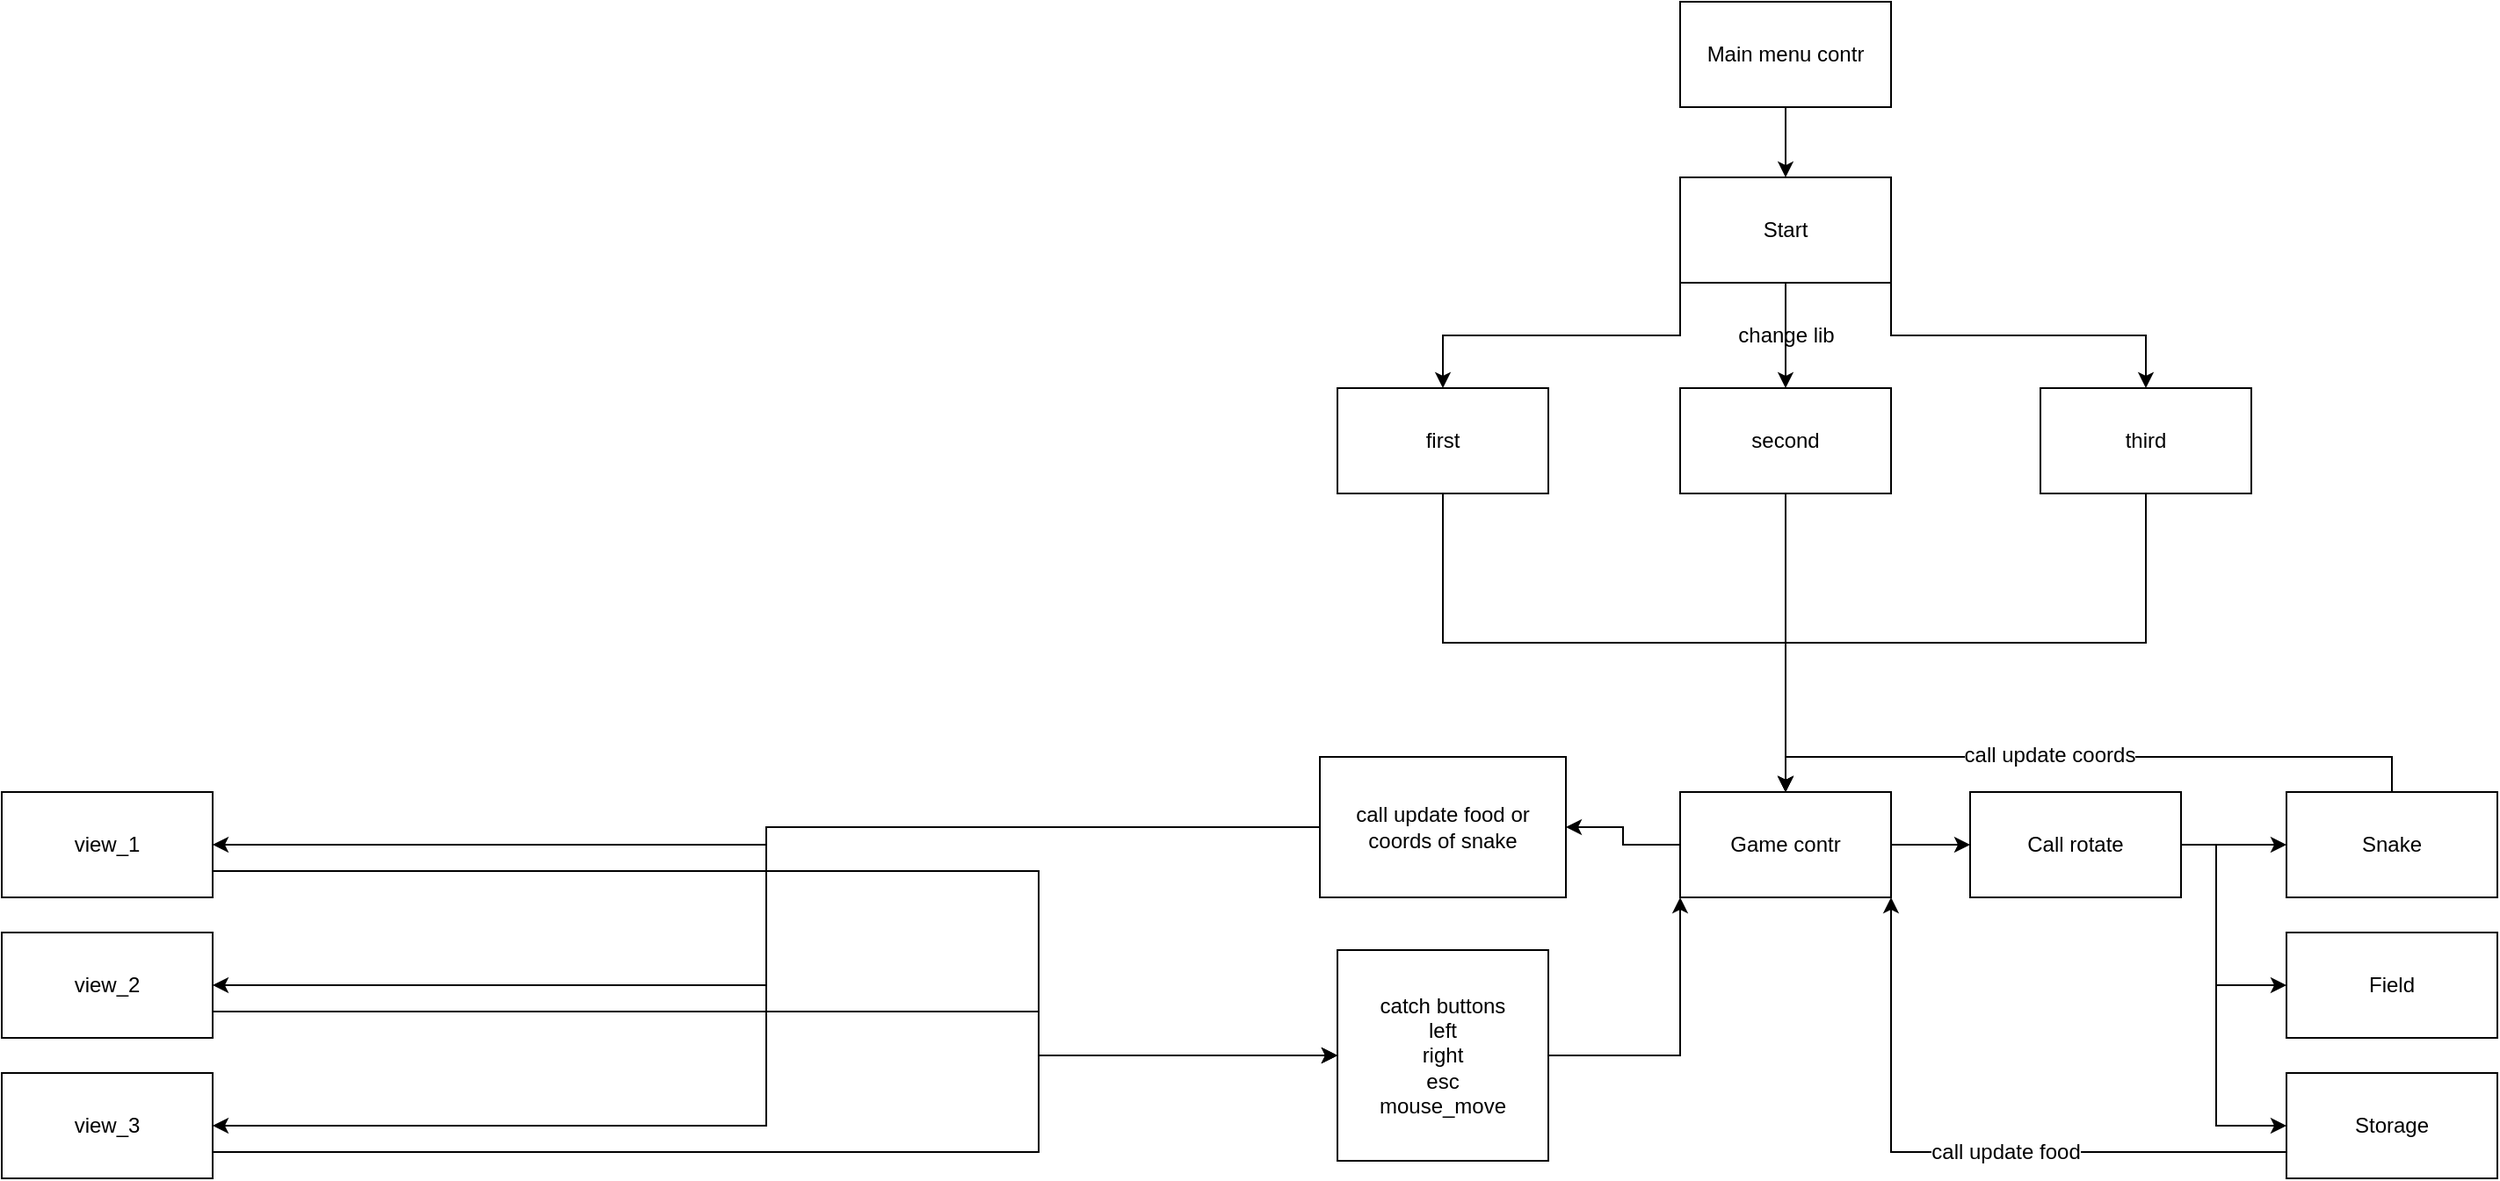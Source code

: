 <mxfile version="12.7.9" type="device"><diagram id="9-YA9NRKqVwrwHJf09_w" name="Page-1"><mxGraphModel dx="2916" dy="1265" grid="1" gridSize="10" guides="1" tooltips="1" connect="1" arrows="1" fold="1" page="1" pageScale="1" pageWidth="850" pageHeight="1100" math="0" shadow="0"><root><mxCell id="0"/><mxCell id="1" parent="0"/><mxCell id="JKpyK1eR5Q9gNOU7nvbX-10" style="edgeStyle=orthogonalEdgeStyle;rounded=0;orthogonalLoop=1;jettySize=auto;html=1;exitX=0.5;exitY=1;exitDx=0;exitDy=0;entryX=0.5;entryY=0;entryDx=0;entryDy=0;" edge="1" parent="1" source="JKpyK1eR5Q9gNOU7nvbX-2" target="JKpyK1eR5Q9gNOU7nvbX-4"><mxGeometry relative="1" as="geometry"/></mxCell><mxCell id="JKpyK1eR5Q9gNOU7nvbX-2" value="Main menu contr" style="rounded=0;whiteSpace=wrap;html=1;" vertex="1" parent="1"><mxGeometry x="365" y="30" width="120" height="60" as="geometry"/></mxCell><mxCell id="JKpyK1eR5Q9gNOU7nvbX-11" style="edgeStyle=orthogonalEdgeStyle;rounded=0;orthogonalLoop=1;jettySize=auto;html=1;exitX=1;exitY=1;exitDx=0;exitDy=0;entryX=0.5;entryY=0;entryDx=0;entryDy=0;" edge="1" parent="1" source="JKpyK1eR5Q9gNOU7nvbX-4" target="JKpyK1eR5Q9gNOU7nvbX-7"><mxGeometry relative="1" as="geometry"/></mxCell><mxCell id="JKpyK1eR5Q9gNOU7nvbX-12" style="edgeStyle=orthogonalEdgeStyle;rounded=0;orthogonalLoop=1;jettySize=auto;html=1;exitX=0.5;exitY=1;exitDx=0;exitDy=0;entryX=0.5;entryY=0;entryDx=0;entryDy=0;" edge="1" parent="1" source="JKpyK1eR5Q9gNOU7nvbX-4" target="JKpyK1eR5Q9gNOU7nvbX-6"><mxGeometry relative="1" as="geometry"/></mxCell><mxCell id="JKpyK1eR5Q9gNOU7nvbX-13" style="edgeStyle=orthogonalEdgeStyle;rounded=0;orthogonalLoop=1;jettySize=auto;html=1;exitX=0;exitY=1;exitDx=0;exitDy=0;entryX=0.5;entryY=0;entryDx=0;entryDy=0;" edge="1" parent="1" source="JKpyK1eR5Q9gNOU7nvbX-4" target="JKpyK1eR5Q9gNOU7nvbX-5"><mxGeometry relative="1" as="geometry"/></mxCell><mxCell id="JKpyK1eR5Q9gNOU7nvbX-4" value="Start" style="rounded=0;whiteSpace=wrap;html=1;" vertex="1" parent="1"><mxGeometry x="365" y="130" width="120" height="60" as="geometry"/></mxCell><mxCell id="JKpyK1eR5Q9gNOU7nvbX-14" style="edgeStyle=orthogonalEdgeStyle;rounded=0;orthogonalLoop=1;jettySize=auto;html=1;exitX=0.5;exitY=1;exitDx=0;exitDy=0;" edge="1" parent="1" source="JKpyK1eR5Q9gNOU7nvbX-5" target="JKpyK1eR5Q9gNOU7nvbX-9"><mxGeometry relative="1" as="geometry"/></mxCell><mxCell id="JKpyK1eR5Q9gNOU7nvbX-5" value="first" style="rounded=0;whiteSpace=wrap;html=1;" vertex="1" parent="1"><mxGeometry x="170" y="250" width="120" height="60" as="geometry"/></mxCell><mxCell id="JKpyK1eR5Q9gNOU7nvbX-16" style="edgeStyle=orthogonalEdgeStyle;rounded=0;orthogonalLoop=1;jettySize=auto;html=1;exitX=0.5;exitY=1;exitDx=0;exitDy=0;" edge="1" parent="1" source="JKpyK1eR5Q9gNOU7nvbX-6"><mxGeometry relative="1" as="geometry"><mxPoint x="425" y="480" as="targetPoint"/></mxGeometry></mxCell><mxCell id="JKpyK1eR5Q9gNOU7nvbX-6" value="second" style="rounded=0;whiteSpace=wrap;html=1;" vertex="1" parent="1"><mxGeometry x="365" y="250" width="120" height="60" as="geometry"/></mxCell><mxCell id="JKpyK1eR5Q9gNOU7nvbX-15" style="edgeStyle=orthogonalEdgeStyle;rounded=0;orthogonalLoop=1;jettySize=auto;html=1;exitX=0.5;exitY=1;exitDx=0;exitDy=0;" edge="1" parent="1" source="JKpyK1eR5Q9gNOU7nvbX-7" target="JKpyK1eR5Q9gNOU7nvbX-9"><mxGeometry relative="1" as="geometry"/></mxCell><mxCell id="JKpyK1eR5Q9gNOU7nvbX-7" value="third" style="rounded=0;whiteSpace=wrap;html=1;" vertex="1" parent="1"><mxGeometry x="570" y="250" width="120" height="60" as="geometry"/></mxCell><mxCell id="JKpyK1eR5Q9gNOU7nvbX-8" value="change lib" style="text;html=1;strokeColor=none;fillColor=none;align=center;verticalAlign=middle;whiteSpace=wrap;rounded=0;" vertex="1" parent="1"><mxGeometry x="388" y="210" width="75" height="20" as="geometry"/></mxCell><mxCell id="JKpyK1eR5Q9gNOU7nvbX-28" style="edgeStyle=orthogonalEdgeStyle;rounded=0;orthogonalLoop=1;jettySize=auto;html=1;exitX=1;exitY=0.5;exitDx=0;exitDy=0;entryX=0;entryY=0.5;entryDx=0;entryDy=0;" edge="1" parent="1" source="JKpyK1eR5Q9gNOU7nvbX-33" target="JKpyK1eR5Q9gNOU7nvbX-24"><mxGeometry relative="1" as="geometry"/></mxCell><mxCell id="JKpyK1eR5Q9gNOU7nvbX-29" style="edgeStyle=orthogonalEdgeStyle;rounded=0;orthogonalLoop=1;jettySize=auto;html=1;exitX=1;exitY=0.5;exitDx=0;exitDy=0;entryX=0;entryY=0.5;entryDx=0;entryDy=0;" edge="1" parent="1" source="JKpyK1eR5Q9gNOU7nvbX-33" target="JKpyK1eR5Q9gNOU7nvbX-27"><mxGeometry relative="1" as="geometry"><Array as="points"><mxPoint x="640" y="510"/><mxPoint x="670" y="510"/><mxPoint x="670" y="590"/></Array></mxGeometry></mxCell><mxCell id="JKpyK1eR5Q9gNOU7nvbX-30" style="edgeStyle=orthogonalEdgeStyle;rounded=0;orthogonalLoop=1;jettySize=auto;html=1;exitX=1;exitY=0.5;exitDx=0;exitDy=0;entryX=0;entryY=0.5;entryDx=0;entryDy=0;" edge="1" parent="1" source="JKpyK1eR5Q9gNOU7nvbX-33" target="JKpyK1eR5Q9gNOU7nvbX-26"><mxGeometry relative="1" as="geometry"><Array as="points"><mxPoint x="640" y="510"/><mxPoint x="670" y="510"/><mxPoint x="670" y="670"/></Array></mxGeometry></mxCell><mxCell id="JKpyK1eR5Q9gNOU7nvbX-34" style="edgeStyle=orthogonalEdgeStyle;rounded=0;orthogonalLoop=1;jettySize=auto;html=1;exitX=1;exitY=0.5;exitDx=0;exitDy=0;entryX=0;entryY=0.5;entryDx=0;entryDy=0;" edge="1" parent="1" source="JKpyK1eR5Q9gNOU7nvbX-9" target="JKpyK1eR5Q9gNOU7nvbX-33"><mxGeometry relative="1" as="geometry"/></mxCell><mxCell id="JKpyK1eR5Q9gNOU7nvbX-57" style="edgeStyle=orthogonalEdgeStyle;rounded=0;orthogonalLoop=1;jettySize=auto;html=1;exitX=0;exitY=0.5;exitDx=0;exitDy=0;entryX=1;entryY=0.5;entryDx=0;entryDy=0;" edge="1" parent="1" source="JKpyK1eR5Q9gNOU7nvbX-9" target="JKpyK1eR5Q9gNOU7nvbX-56"><mxGeometry relative="1" as="geometry"/></mxCell><mxCell id="JKpyK1eR5Q9gNOU7nvbX-9" value="Game contr" style="rounded=0;whiteSpace=wrap;html=1;" vertex="1" parent="1"><mxGeometry x="365" y="480" width="120" height="60" as="geometry"/></mxCell><mxCell id="JKpyK1eR5Q9gNOU7nvbX-49" style="edgeStyle=orthogonalEdgeStyle;rounded=0;orthogonalLoop=1;jettySize=auto;html=1;exitX=1;exitY=0.75;exitDx=0;exitDy=0;entryX=0;entryY=0.5;entryDx=0;entryDy=0;" edge="1" parent="1" source="JKpyK1eR5Q9gNOU7nvbX-17" target="JKpyK1eR5Q9gNOU7nvbX-44"><mxGeometry relative="1" as="geometry"><Array as="points"><mxPoint y="525"/><mxPoint y="630"/></Array></mxGeometry></mxCell><mxCell id="JKpyK1eR5Q9gNOU7nvbX-17" value="view_1" style="rounded=0;whiteSpace=wrap;html=1;" vertex="1" parent="1"><mxGeometry x="-590" y="480" width="120" height="60" as="geometry"/></mxCell><mxCell id="JKpyK1eR5Q9gNOU7nvbX-46" style="edgeStyle=orthogonalEdgeStyle;rounded=0;orthogonalLoop=1;jettySize=auto;html=1;exitX=1;exitY=0.75;exitDx=0;exitDy=0;" edge="1" parent="1" source="JKpyK1eR5Q9gNOU7nvbX-18" target="JKpyK1eR5Q9gNOU7nvbX-44"><mxGeometry relative="1" as="geometry"><Array as="points"><mxPoint y="685"/><mxPoint y="630"/></Array></mxGeometry></mxCell><mxCell id="JKpyK1eR5Q9gNOU7nvbX-18" value="view_3" style="rounded=0;whiteSpace=wrap;html=1;" vertex="1" parent="1"><mxGeometry x="-590" y="640" width="120" height="60" as="geometry"/></mxCell><mxCell id="JKpyK1eR5Q9gNOU7nvbX-48" style="edgeStyle=orthogonalEdgeStyle;rounded=0;orthogonalLoop=1;jettySize=auto;html=1;exitX=1;exitY=0.75;exitDx=0;exitDy=0;entryX=0;entryY=0.5;entryDx=0;entryDy=0;" edge="1" parent="1" source="JKpyK1eR5Q9gNOU7nvbX-19" target="JKpyK1eR5Q9gNOU7nvbX-44"><mxGeometry relative="1" as="geometry"><Array as="points"><mxPoint y="605"/><mxPoint y="630"/></Array></mxGeometry></mxCell><mxCell id="JKpyK1eR5Q9gNOU7nvbX-19" value="view_2" style="rounded=0;whiteSpace=wrap;html=1;" vertex="1" parent="1"><mxGeometry x="-590" y="560" width="120" height="60" as="geometry"/></mxCell><mxCell id="JKpyK1eR5Q9gNOU7nvbX-51" style="edgeStyle=orthogonalEdgeStyle;rounded=0;orthogonalLoop=1;jettySize=auto;html=1;exitX=0.5;exitY=0;exitDx=0;exitDy=0;entryX=0.5;entryY=0;entryDx=0;entryDy=0;" edge="1" parent="1" source="JKpyK1eR5Q9gNOU7nvbX-24" target="JKpyK1eR5Q9gNOU7nvbX-9"><mxGeometry relative="1" as="geometry"/></mxCell><mxCell id="JKpyK1eR5Q9gNOU7nvbX-52" value="call update coords" style="text;html=1;align=center;verticalAlign=middle;resizable=0;points=[];labelBackgroundColor=#ffffff;" vertex="1" connectable="0" parent="JKpyK1eR5Q9gNOU7nvbX-51"><mxGeometry x="0.118" y="-1" relative="1" as="geometry"><mxPoint as="offset"/></mxGeometry></mxCell><mxCell id="JKpyK1eR5Q9gNOU7nvbX-24" value="Snake" style="rounded=0;whiteSpace=wrap;html=1;" vertex="1" parent="1"><mxGeometry x="710" y="480" width="120" height="60" as="geometry"/></mxCell><mxCell id="JKpyK1eR5Q9gNOU7nvbX-53" style="edgeStyle=orthogonalEdgeStyle;rounded=0;orthogonalLoop=1;jettySize=auto;html=1;exitX=0;exitY=0.75;exitDx=0;exitDy=0;entryX=1;entryY=1;entryDx=0;entryDy=0;" edge="1" parent="1" source="JKpyK1eR5Q9gNOU7nvbX-26" target="JKpyK1eR5Q9gNOU7nvbX-9"><mxGeometry relative="1" as="geometry"/></mxCell><mxCell id="JKpyK1eR5Q9gNOU7nvbX-54" value="call update food" style="text;html=1;align=center;verticalAlign=middle;resizable=0;points=[];labelBackgroundColor=#ffffff;" vertex="1" connectable="0" parent="JKpyK1eR5Q9gNOU7nvbX-53"><mxGeometry x="-0.135" relative="1" as="geometry"><mxPoint as="offset"/></mxGeometry></mxCell><mxCell id="JKpyK1eR5Q9gNOU7nvbX-26" value="Storage" style="rounded=0;whiteSpace=wrap;html=1;" vertex="1" parent="1"><mxGeometry x="710" y="640" width="120" height="60" as="geometry"/></mxCell><mxCell id="JKpyK1eR5Q9gNOU7nvbX-27" value="Field" style="rounded=0;whiteSpace=wrap;html=1;" vertex="1" parent="1"><mxGeometry x="710" y="560" width="120" height="60" as="geometry"/></mxCell><mxCell id="JKpyK1eR5Q9gNOU7nvbX-33" value="Call rotate" style="rounded=0;whiteSpace=wrap;html=1;" vertex="1" parent="1"><mxGeometry x="530" y="480" width="120" height="60" as="geometry"/></mxCell><mxCell id="JKpyK1eR5Q9gNOU7nvbX-45" style="edgeStyle=orthogonalEdgeStyle;rounded=0;orthogonalLoop=1;jettySize=auto;html=1;exitX=1;exitY=0.5;exitDx=0;exitDy=0;entryX=0;entryY=1;entryDx=0;entryDy=0;" edge="1" parent="1" source="JKpyK1eR5Q9gNOU7nvbX-44" target="JKpyK1eR5Q9gNOU7nvbX-9"><mxGeometry relative="1" as="geometry"/></mxCell><mxCell id="JKpyK1eR5Q9gNOU7nvbX-44" value="catch buttons&lt;br&gt;left&lt;br&gt;right&lt;br&gt;esc&lt;br&gt;mouse_move" style="rounded=0;whiteSpace=wrap;html=1;" vertex="1" parent="1"><mxGeometry x="170" y="570" width="120" height="120" as="geometry"/></mxCell><mxCell id="JKpyK1eR5Q9gNOU7nvbX-58" style="edgeStyle=orthogonalEdgeStyle;rounded=0;orthogonalLoop=1;jettySize=auto;html=1;exitX=0;exitY=0.5;exitDx=0;exitDy=0;entryX=1;entryY=0.5;entryDx=0;entryDy=0;" edge="1" parent="1" source="JKpyK1eR5Q9gNOU7nvbX-56" target="JKpyK1eR5Q9gNOU7nvbX-17"><mxGeometry relative="1" as="geometry"/></mxCell><mxCell id="JKpyK1eR5Q9gNOU7nvbX-59" style="edgeStyle=orthogonalEdgeStyle;rounded=0;orthogonalLoop=1;jettySize=auto;html=1;exitX=0;exitY=0.5;exitDx=0;exitDy=0;entryX=1;entryY=0.5;entryDx=0;entryDy=0;" edge="1" parent="1" source="JKpyK1eR5Q9gNOU7nvbX-56" target="JKpyK1eR5Q9gNOU7nvbX-19"><mxGeometry relative="1" as="geometry"/></mxCell><mxCell id="JKpyK1eR5Q9gNOU7nvbX-60" style="edgeStyle=orthogonalEdgeStyle;rounded=0;orthogonalLoop=1;jettySize=auto;html=1;exitX=0;exitY=0.5;exitDx=0;exitDy=0;entryX=1;entryY=0.5;entryDx=0;entryDy=0;" edge="1" parent="1" source="JKpyK1eR5Q9gNOU7nvbX-56" target="JKpyK1eR5Q9gNOU7nvbX-18"><mxGeometry relative="1" as="geometry"/></mxCell><mxCell id="JKpyK1eR5Q9gNOU7nvbX-56" value="call update food or coords of snake" style="rounded=0;whiteSpace=wrap;html=1;" vertex="1" parent="1"><mxGeometry x="160" y="460" width="140" height="80" as="geometry"/></mxCell></root></mxGraphModel></diagram></mxfile>